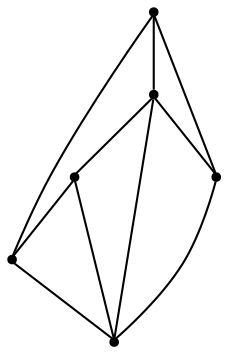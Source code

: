 graph {
  node [shape=point,comment="{\"directed\":false,\"doi\":\"10.1007/978-3-540-24595-7_34\",\"figure\":\"? (1)\"}"]

  v0 [pos="1404.8539925508721,1601.0305616590708"]
  v1 [pos="1328.714875545058,1752.0722283257373"]
  v2 [pos="1325.0892214752907,1451.1972321404346"]
  v3 [pos="1288.832426417151,1605.8638784620491"]
  v4 [pos="1176.4365143531977,1539.4055260552295"]
  v5 [pos="1200.6077216569768,1675.9472423129607"]

  v0 -- v1 [id="-1",pos="1404.8539925508721,1601.0305616590708 1328.714875545058,1752.0722283257373 1328.714875545058,1752.0722283257373 1328.714875545058,1752.0722283257373"]
  v2 -- v0 [id="-2",pos="1325.0892214752907,1451.1972321404346 1404.8539925508721,1601.0305616590708 1404.8539925508721,1601.0305616590708 1404.8539925508721,1601.0305616590708"]
  v1 -- v2 [id="-3",pos="1328.714875545058,1752.0722283257373 1325.0892214752907,1451.1972321404346 1325.0892214752907,1451.1972321404346 1325.0892214752907,1451.1972321404346"]
  v4 -- v2 [id="-4",pos="1176.4365143531977,1539.4055260552295 1325.0892214752907,1451.1972321404346 1325.0892214752907,1451.1972321404346 1325.0892214752907,1451.1972321404346"]
  v5 -- v4 [id="-5",pos="1200.6077216569768,1675.9472423129607 1176.4365143531977,1539.4055260552295 1176.4365143531977,1539.4055260552295 1176.4365143531977,1539.4055260552295"]
  v5 -- v3 [id="-6",pos="1200.6077216569768,1675.9472423129607 1288.832426417151,1605.8638784620491 1288.832426417151,1605.8638784620491 1288.832426417151,1605.8638784620491"]
  v5 -- v1 [id="-7",pos="1200.6077216569768,1675.9472423129607 1328.714875545058,1752.0722283257373 1328.714875545058,1752.0722283257373 1328.714875545058,1752.0722283257373"]
  v3 -- v4 [id="-8",pos="1288.832426417151,1605.8638784620491 1176.4365143531977,1539.4055260552295 1176.4365143531977,1539.4055260552295 1176.4365143531977,1539.4055260552295"]
  v3 -- v0 [id="-9",pos="1288.832426417151,1605.8638784620491 1404.8539925508721,1601.0305616590708 1404.8539925508721,1601.0305616590708 1404.8539925508721,1601.0305616590708"]
  v3 -- v2 [id="-10",pos="1288.832426417151,1605.8638784620491 1325.0892214752907,1451.1972321404346 1325.0892214752907,1451.1972321404346 1325.0892214752907,1451.1972321404346"]
}